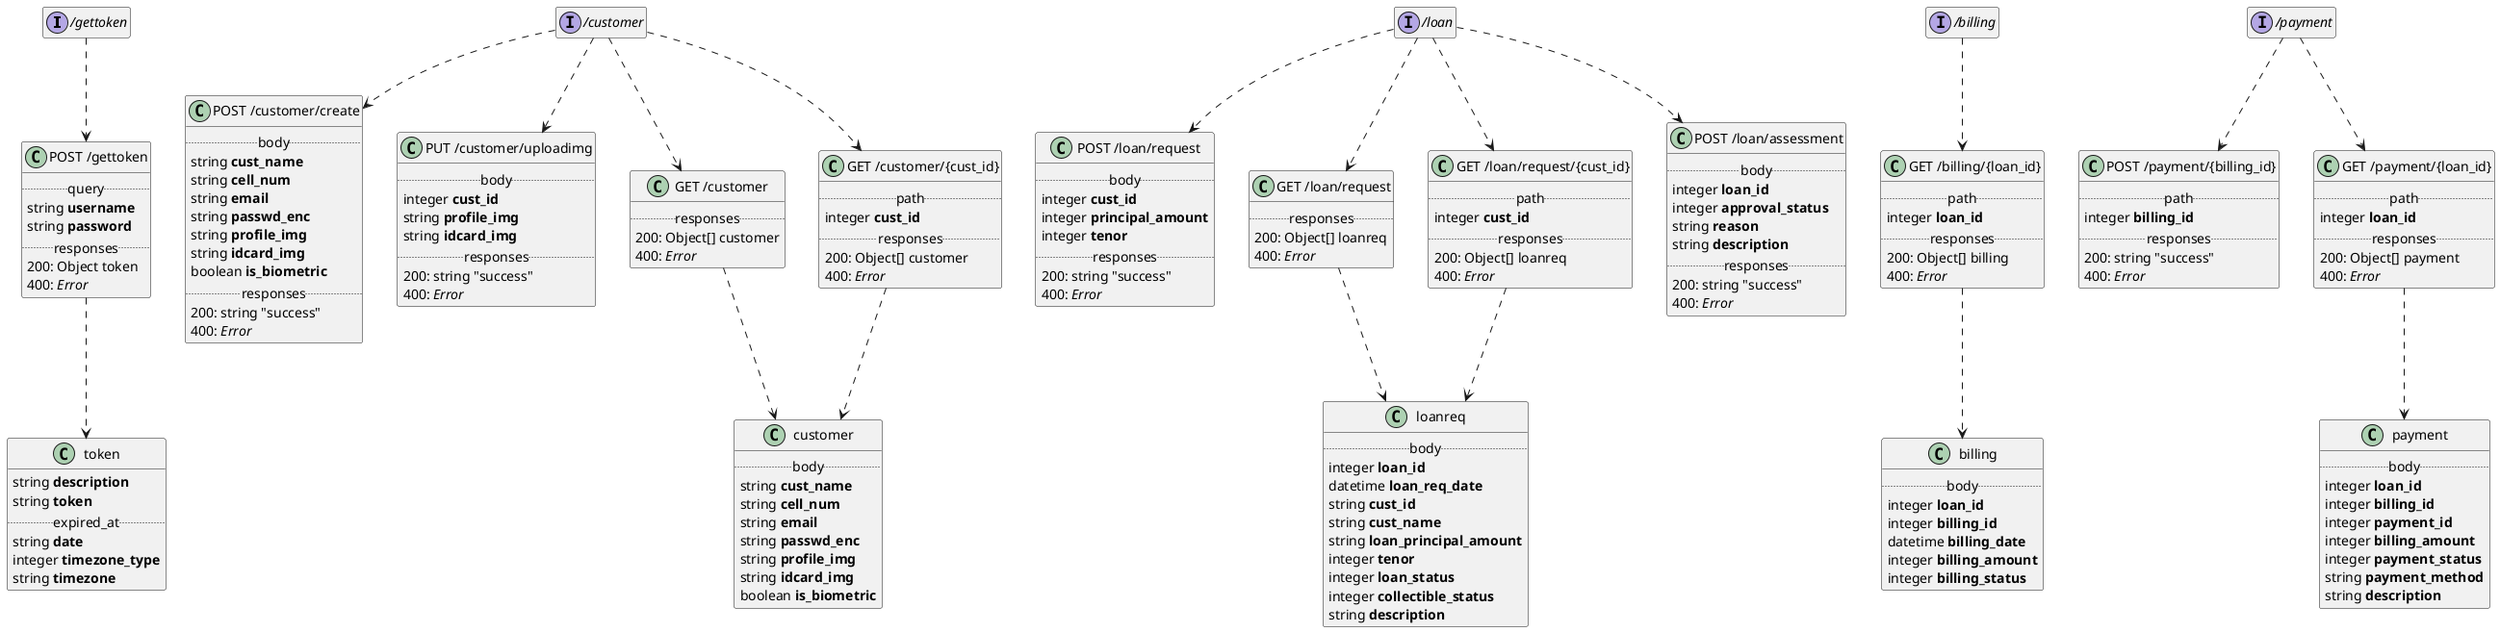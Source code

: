 @startuml
hide empty members
set namespaceSeparator none

interface "/gettoken" {
}

interface "/customer" {
}

interface "/loan" {
}

interface "/billing" {
}

interface "/payment" {
}

class "POST /gettoken" {
.. query ..
{field} string <b>username</b>
{field} string <b>password</b>
.. responses ..
200: {field} Object token 
400: {field} <i>Error</i> 
}

class "token" {
{field} string <b>description</b>
{field} string <b>token</b>
.. expired_at ..
{field} string <b>date</b>
{field} integer <b>timezone_type</b>
{field} string <b>timezone</b>
}

"POST /gettoken" ..> token

"/gettoken" ..> "POST /gettoken"

class "POST /customer/create" {
.. body ..
{field} string <b>cust_name</b>
{field} string <b>cell_num</b>
{field} string <b>email</b>
{field} string <b>passwd_enc</b>
{field} string <b>profile_img</b>
{field} string <b>idcard_img</b>
{field} boolean <b>is_biometric</b>
.. responses ..
200: {field} string "success"
400: {field} <i>Error</i> 
}

class "PUT /customer/uploadimg" {
.. body ..
{field} integer <b>cust_id</b>
{field} string <b>profile_img</b>
{field} string <b>idcard_img</b>
.. responses ..
200: {field} string "success"
400: {field} <i>Error</i> 
}

class "GET /customer" {
.. responses ..
200: {field} Object[] customer
400: {field} <i>Error</i> 
}

class "GET /customer/{cust_id}" {
.. path ..
{field} integer <b>cust_id</b>
.. responses ..
200: {field} Object[] customer
400: {field} <i>Error</i> 
}

class "customer" {
.. body ..
{field} string <b>cust_name</b>
{field} string <b>cell_num</b>
{field} string <b>email</b>
{field} string <b>passwd_enc</b>
{field} string <b>profile_img</b>
{field} string <b>idcard_img</b>
{field} boolean <b>is_biometric</b>
}

"/customer" ..> "POST /customer/create" 
"/customer" ..> "PUT /customer/uploadimg" 
"/customer" ..> "GET /customer"
"/customer" ..> "GET /customer/{cust_id}"
"GET /customer" ..> "customer"
"GET /customer/{cust_id}" ..> "customer"

class "POST /loan/request" {
.. body ..
{field} integer <b>cust_id</b>
{field} integer <b>principal_amount</b>
{field} integer <b>tenor</b>
.. responses ..
200: {field} string "success"
400: {field} <i>Error</i> 
}

class "GET /loan/request" {
.. responses ..
200: {field} Object[] loanreq
400: {field} <i>Error</i> 
}

class "GET /loan/request/{cust_id}" {
.. path ..
{field} integer <b>cust_id</b>
.. responses ..
200: {field} Object[] loanreq
400: {field} <i>Error</i> 
}

class "loanreq" {
.. body ..
{field} integer <b>loan_id</b>
{field} datetime <b>loan_req_date</b>
{field} string <b>cust_id</b>
{field} string <b>cust_name</b>
{field} string <b>loan_principal_amount</b>
{field} integer <b>tenor</b>
{field} integer <b>loan_status</b>
{field} integer <b>collectible_status</b>
{field} string <b>description</b>
}

class "POST /loan/assessment" {
.. body ..
{field} integer <b>loan_id</b>
{field} integer <b>approval_status</b>
{field} string <b>reason</b>
{field} string <b>description</b>
.. responses ..
200: {field} string "success"
400: {field} <i>Error</i> 
}

"/loan" ..> "POST /loan/request" 
"/loan" ..> "GET /loan/request" 
"/loan" ..> "GET /loan/request/{cust_id}"   
"/loan" ..> "POST /loan/assessment" 
"GET /loan/request" ..> "loanreq" 
"GET /loan/request/{cust_id}" ..> "loanreq" 

class "GET /billing/{loan_id}" {
.. path ..
{field} integer <b>loan_id</b>
.. responses ..
200: {field} Object[] billing
400: {field} <i>Error</i> 
}

class "billing" {
.. body ..
{field} integer <b>loan_id</b>
{field} integer <b>billing_id</b>
{field} datetime <b>billing_date</b>
{field} integer <b>billing_amount</b>
{field} integer <b>billing_status</b>
}

"/billing" ..> "GET /billing/{loan_id}" 
"GET /billing/{loan_id}" ..> "billing" 

class "POST /payment/{billing_id}" {
.. path ..
{field} integer <b>billing_id</b>
.. responses ..
200: {field} string "success"
400: {field} <i>Error</i> 
}

class "GET /payment/{loan_id}" {
.. path ..
{field} integer <b>loan_id</b>
.. responses ..
200: {field} Object[] payment
400: {field} <i>Error</i> 
}

class "payment" {
.. body ..
{field} integer <b>loan_id</b>
{field} integer <b>billing_id</b>
{field} integer <b>payment_id</b>
{field} integer <b>billing_amount</b>
{field} integer <b>payment_status</b>
{field} string <b>payment_method</b>
{field} string <b>description</b>
}


"/payment" ..> "POST /payment/{billing_id}" 
"/payment" ..> "GET /payment/{loan_id}" 
"GET /payment/{loan_id}"  ..> "payment" 

@enduml
